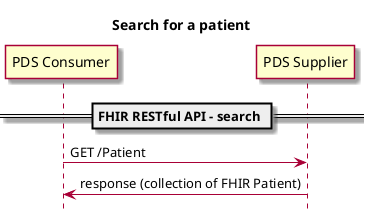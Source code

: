 @startuml

hide footbox

skin rose

title "Search for a patient"


participant "PDS Consumer" as PDSConsumer
participant "PDS Supplier" as PDSSupplier


== FHIR RESTful API - search ==
PDSConsumer -> PDSSupplier : GET /Patient
PDSSupplier -> PDSConsumer : response (collection of FHIR Patient)

@enduml

